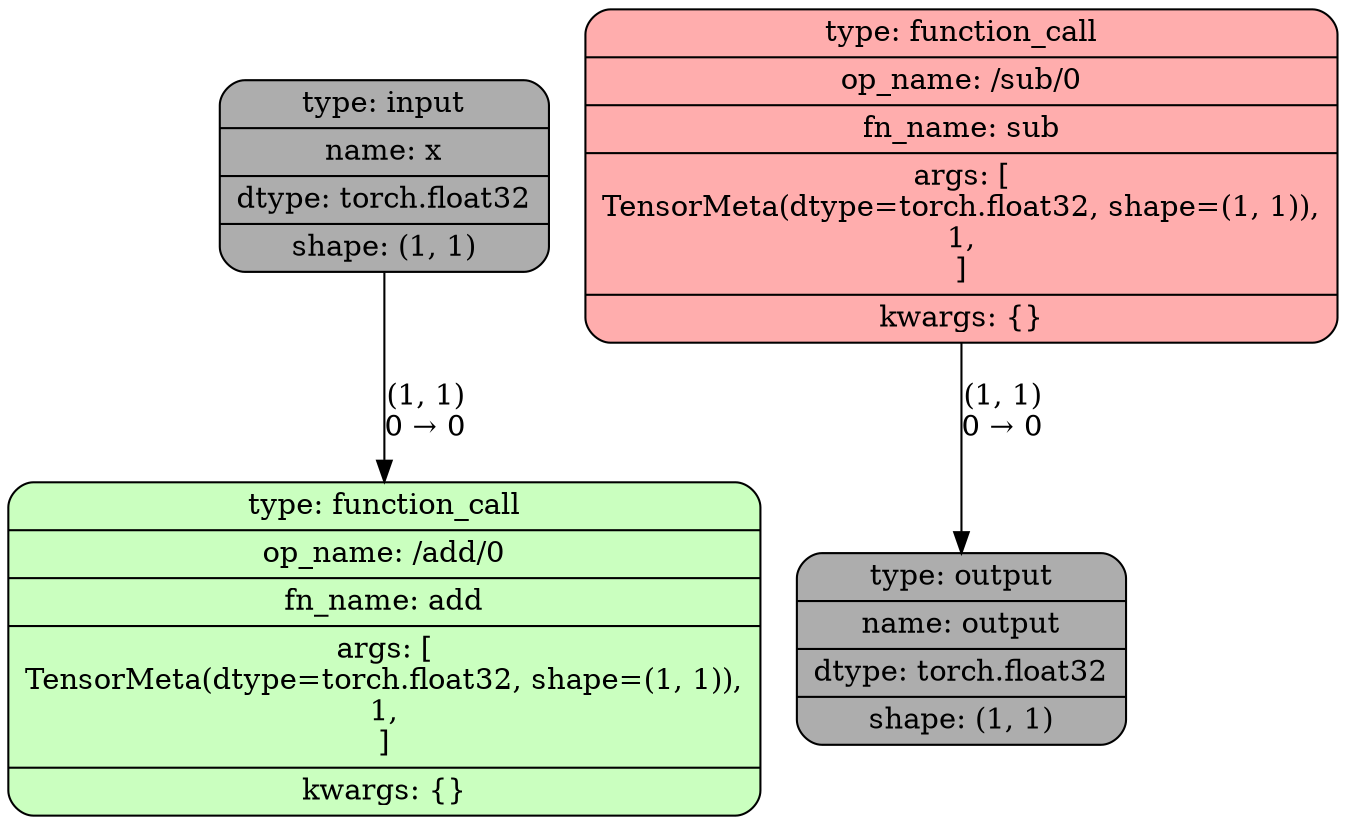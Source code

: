 digraph {
rankdir=TB;
0 [label="{type: input|name: x|dtype: torch.float32|shape: (1, 1)}", fillcolor="#adadad", fontcolor="#000000", shape=record, style="filled,rounded"];
1 [label="{type: function_call|op_name: /add/0|fn_name: add|args: [\nTensorMeta(dtype=torch.float32, shape=(1, 1)),\n1,\n]|kwargs: \{\}}", fillcolor="#caffbf", fontcolor="#000000", shape=record, style="filled,rounded"];
2 [label="{type: function_call|op_name: /sub/0|fn_name: sub|args: [\nTensorMeta(dtype=torch.float32, shape=(1, 1)),\n1,\n]|kwargs: \{\}}", fillcolor="#ffadad", fontcolor="#000000", shape=record, style="filled,rounded"];
3 [label="{type: output|name: output|dtype: torch.float32|shape: (1, 1)}", fillcolor="#adadad", fontcolor="#000000", shape=record, style="filled,rounded"];
0 -> 1 [label="(1, 1)\n0 → 0"];
2 -> 3 [label="(1, 1)\n0 → 0"];
}
